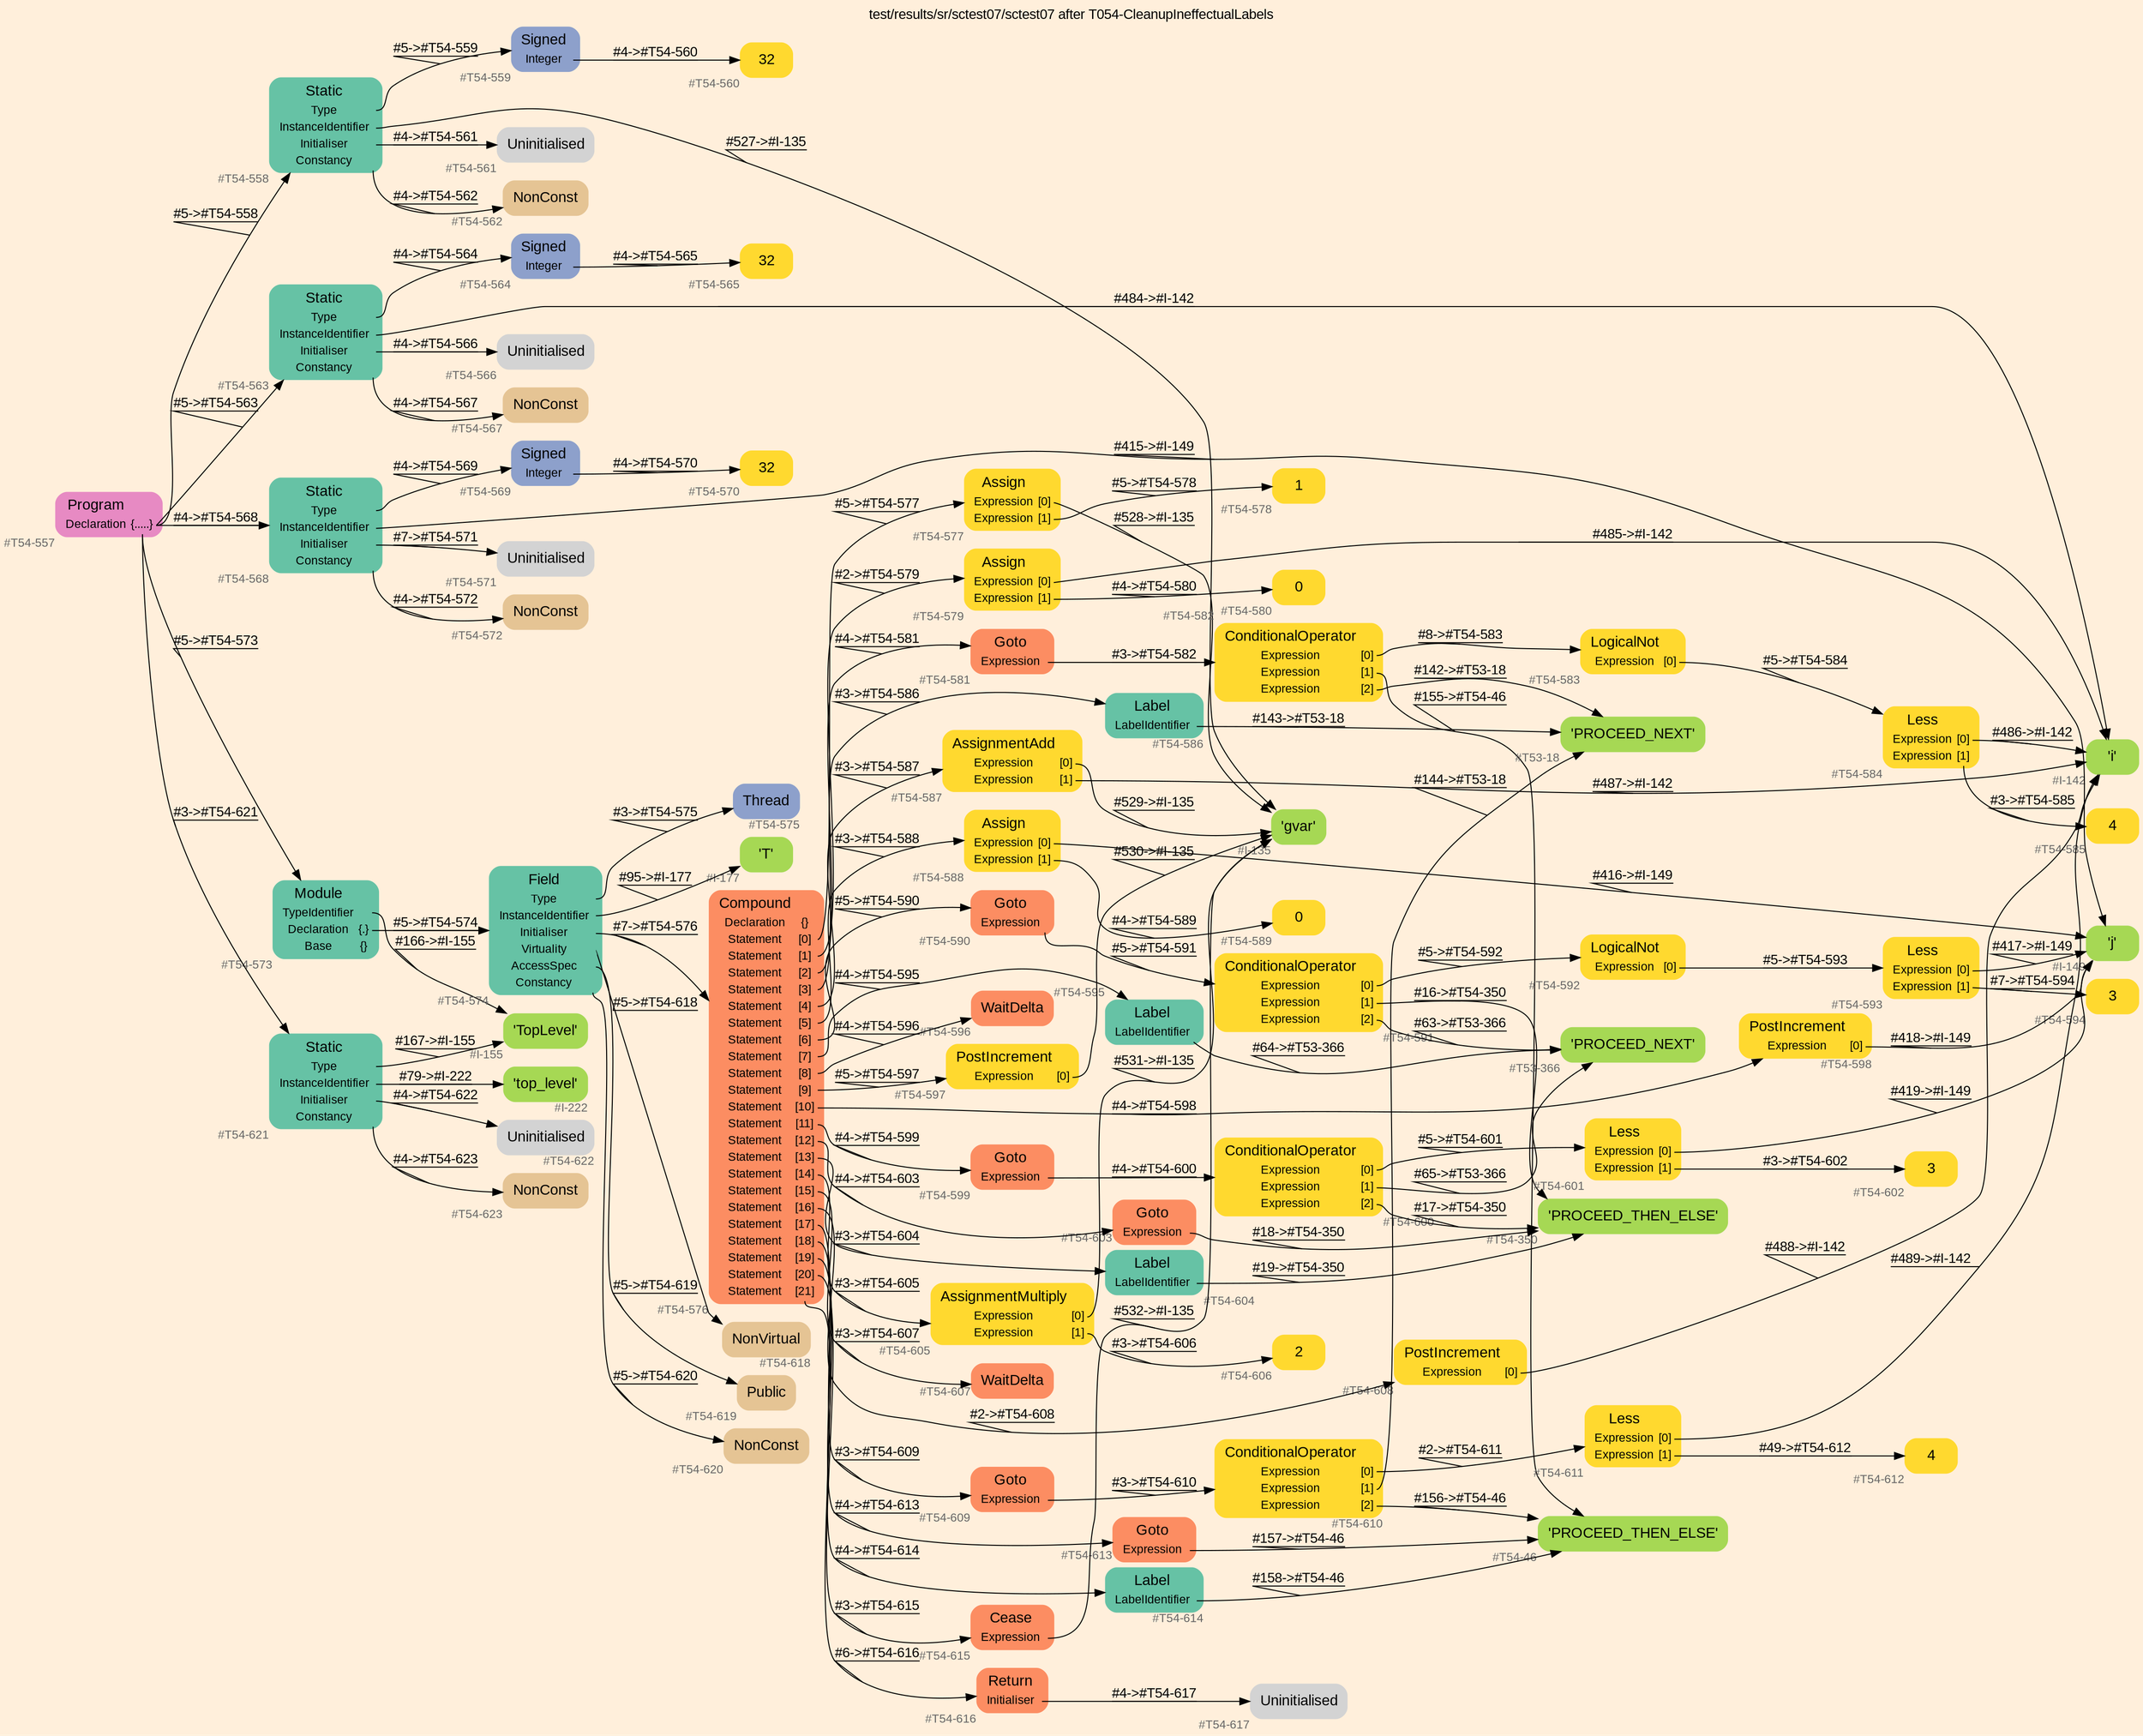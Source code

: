 digraph "test/results/sr/sctest07/sctest07 after T054-CleanupIneffectualLabels" {
label = "test/results/sr/sctest07/sctest07 after T054-CleanupIneffectualLabels"
labelloc = t
graph [
    rankdir = "LR"
    ranksep = 0.3
    bgcolor = antiquewhite1
    color = black
    fontcolor = black
    fontname = "Arial"
];
node [
    fontname = "Arial"
];
edge [
    fontname = "Arial"
];

// -------------------- node figure --------------------
// -------- block #T54-557 ----------
"#T54-557" [
    fillcolor = "/set28/4"
    xlabel = "#T54-557"
    fontsize = "12"
    fontcolor = grey40
    shape = "plaintext"
    label = <<TABLE BORDER="0" CELLBORDER="0" CELLSPACING="0">
     <TR><TD><FONT COLOR="black" POINT-SIZE="15">Program</FONT></TD></TR>
     <TR><TD><FONT COLOR="black" POINT-SIZE="12">Declaration</FONT></TD><TD PORT="port0"><FONT COLOR="black" POINT-SIZE="12">{.....}</FONT></TD></TR>
    </TABLE>>
    style = "rounded,filled"
];

// -------- block #T54-558 ----------
"#T54-558" [
    fillcolor = "/set28/1"
    xlabel = "#T54-558"
    fontsize = "12"
    fontcolor = grey40
    shape = "plaintext"
    label = <<TABLE BORDER="0" CELLBORDER="0" CELLSPACING="0">
     <TR><TD><FONT COLOR="black" POINT-SIZE="15">Static</FONT></TD></TR>
     <TR><TD><FONT COLOR="black" POINT-SIZE="12">Type</FONT></TD><TD PORT="port0"></TD></TR>
     <TR><TD><FONT COLOR="black" POINT-SIZE="12">InstanceIdentifier</FONT></TD><TD PORT="port1"></TD></TR>
     <TR><TD><FONT COLOR="black" POINT-SIZE="12">Initialiser</FONT></TD><TD PORT="port2"></TD></TR>
     <TR><TD><FONT COLOR="black" POINT-SIZE="12">Constancy</FONT></TD><TD PORT="port3"></TD></TR>
    </TABLE>>
    style = "rounded,filled"
];

// -------- block #T54-559 ----------
"#T54-559" [
    fillcolor = "/set28/3"
    xlabel = "#T54-559"
    fontsize = "12"
    fontcolor = grey40
    shape = "plaintext"
    label = <<TABLE BORDER="0" CELLBORDER="0" CELLSPACING="0">
     <TR><TD><FONT COLOR="black" POINT-SIZE="15">Signed</FONT></TD></TR>
     <TR><TD><FONT COLOR="black" POINT-SIZE="12">Integer</FONT></TD><TD PORT="port0"></TD></TR>
    </TABLE>>
    style = "rounded,filled"
];

// -------- block #T54-560 ----------
"#T54-560" [
    fillcolor = "/set28/6"
    xlabel = "#T54-560"
    fontsize = "12"
    fontcolor = grey40
    shape = "plaintext"
    label = <<TABLE BORDER="0" CELLBORDER="0" CELLSPACING="0">
     <TR><TD><FONT COLOR="black" POINT-SIZE="15">32</FONT></TD></TR>
    </TABLE>>
    style = "rounded,filled"
];

// -------- block #I-135 ----------
"#I-135" [
    fillcolor = "/set28/5"
    xlabel = "#I-135"
    fontsize = "12"
    fontcolor = grey40
    shape = "plaintext"
    label = <<TABLE BORDER="0" CELLBORDER="0" CELLSPACING="0">
     <TR><TD><FONT COLOR="black" POINT-SIZE="15">'gvar'</FONT></TD></TR>
    </TABLE>>
    style = "rounded,filled"
];

// -------- block #T54-561 ----------
"#T54-561" [
    xlabel = "#T54-561"
    fontsize = "12"
    fontcolor = grey40
    shape = "plaintext"
    label = <<TABLE BORDER="0" CELLBORDER="0" CELLSPACING="0">
     <TR><TD><FONT COLOR="black" POINT-SIZE="15">Uninitialised</FONT></TD></TR>
    </TABLE>>
    style = "rounded,filled"
];

// -------- block #T54-562 ----------
"#T54-562" [
    fillcolor = "/set28/7"
    xlabel = "#T54-562"
    fontsize = "12"
    fontcolor = grey40
    shape = "plaintext"
    label = <<TABLE BORDER="0" CELLBORDER="0" CELLSPACING="0">
     <TR><TD><FONT COLOR="black" POINT-SIZE="15">NonConst</FONT></TD></TR>
    </TABLE>>
    style = "rounded,filled"
];

// -------- block #T54-563 ----------
"#T54-563" [
    fillcolor = "/set28/1"
    xlabel = "#T54-563"
    fontsize = "12"
    fontcolor = grey40
    shape = "plaintext"
    label = <<TABLE BORDER="0" CELLBORDER="0" CELLSPACING="0">
     <TR><TD><FONT COLOR="black" POINT-SIZE="15">Static</FONT></TD></TR>
     <TR><TD><FONT COLOR="black" POINT-SIZE="12">Type</FONT></TD><TD PORT="port0"></TD></TR>
     <TR><TD><FONT COLOR="black" POINT-SIZE="12">InstanceIdentifier</FONT></TD><TD PORT="port1"></TD></TR>
     <TR><TD><FONT COLOR="black" POINT-SIZE="12">Initialiser</FONT></TD><TD PORT="port2"></TD></TR>
     <TR><TD><FONT COLOR="black" POINT-SIZE="12">Constancy</FONT></TD><TD PORT="port3"></TD></TR>
    </TABLE>>
    style = "rounded,filled"
];

// -------- block #T54-564 ----------
"#T54-564" [
    fillcolor = "/set28/3"
    xlabel = "#T54-564"
    fontsize = "12"
    fontcolor = grey40
    shape = "plaintext"
    label = <<TABLE BORDER="0" CELLBORDER="0" CELLSPACING="0">
     <TR><TD><FONT COLOR="black" POINT-SIZE="15">Signed</FONT></TD></TR>
     <TR><TD><FONT COLOR="black" POINT-SIZE="12">Integer</FONT></TD><TD PORT="port0"></TD></TR>
    </TABLE>>
    style = "rounded,filled"
];

// -------- block #T54-565 ----------
"#T54-565" [
    fillcolor = "/set28/6"
    xlabel = "#T54-565"
    fontsize = "12"
    fontcolor = grey40
    shape = "plaintext"
    label = <<TABLE BORDER="0" CELLBORDER="0" CELLSPACING="0">
     <TR><TD><FONT COLOR="black" POINT-SIZE="15">32</FONT></TD></TR>
    </TABLE>>
    style = "rounded,filled"
];

// -------- block #I-142 ----------
"#I-142" [
    fillcolor = "/set28/5"
    xlabel = "#I-142"
    fontsize = "12"
    fontcolor = grey40
    shape = "plaintext"
    label = <<TABLE BORDER="0" CELLBORDER="0" CELLSPACING="0">
     <TR><TD><FONT COLOR="black" POINT-SIZE="15">'i'</FONT></TD></TR>
    </TABLE>>
    style = "rounded,filled"
];

// -------- block #T54-566 ----------
"#T54-566" [
    xlabel = "#T54-566"
    fontsize = "12"
    fontcolor = grey40
    shape = "plaintext"
    label = <<TABLE BORDER="0" CELLBORDER="0" CELLSPACING="0">
     <TR><TD><FONT COLOR="black" POINT-SIZE="15">Uninitialised</FONT></TD></TR>
    </TABLE>>
    style = "rounded,filled"
];

// -------- block #T54-567 ----------
"#T54-567" [
    fillcolor = "/set28/7"
    xlabel = "#T54-567"
    fontsize = "12"
    fontcolor = grey40
    shape = "plaintext"
    label = <<TABLE BORDER="0" CELLBORDER="0" CELLSPACING="0">
     <TR><TD><FONT COLOR="black" POINT-SIZE="15">NonConst</FONT></TD></TR>
    </TABLE>>
    style = "rounded,filled"
];

// -------- block #T54-568 ----------
"#T54-568" [
    fillcolor = "/set28/1"
    xlabel = "#T54-568"
    fontsize = "12"
    fontcolor = grey40
    shape = "plaintext"
    label = <<TABLE BORDER="0" CELLBORDER="0" CELLSPACING="0">
     <TR><TD><FONT COLOR="black" POINT-SIZE="15">Static</FONT></TD></TR>
     <TR><TD><FONT COLOR="black" POINT-SIZE="12">Type</FONT></TD><TD PORT="port0"></TD></TR>
     <TR><TD><FONT COLOR="black" POINT-SIZE="12">InstanceIdentifier</FONT></TD><TD PORT="port1"></TD></TR>
     <TR><TD><FONT COLOR="black" POINT-SIZE="12">Initialiser</FONT></TD><TD PORT="port2"></TD></TR>
     <TR><TD><FONT COLOR="black" POINT-SIZE="12">Constancy</FONT></TD><TD PORT="port3"></TD></TR>
    </TABLE>>
    style = "rounded,filled"
];

// -------- block #T54-569 ----------
"#T54-569" [
    fillcolor = "/set28/3"
    xlabel = "#T54-569"
    fontsize = "12"
    fontcolor = grey40
    shape = "plaintext"
    label = <<TABLE BORDER="0" CELLBORDER="0" CELLSPACING="0">
     <TR><TD><FONT COLOR="black" POINT-SIZE="15">Signed</FONT></TD></TR>
     <TR><TD><FONT COLOR="black" POINT-SIZE="12">Integer</FONT></TD><TD PORT="port0"></TD></TR>
    </TABLE>>
    style = "rounded,filled"
];

// -------- block #T54-570 ----------
"#T54-570" [
    fillcolor = "/set28/6"
    xlabel = "#T54-570"
    fontsize = "12"
    fontcolor = grey40
    shape = "plaintext"
    label = <<TABLE BORDER="0" CELLBORDER="0" CELLSPACING="0">
     <TR><TD><FONT COLOR="black" POINT-SIZE="15">32</FONT></TD></TR>
    </TABLE>>
    style = "rounded,filled"
];

// -------- block #I-149 ----------
"#I-149" [
    fillcolor = "/set28/5"
    xlabel = "#I-149"
    fontsize = "12"
    fontcolor = grey40
    shape = "plaintext"
    label = <<TABLE BORDER="0" CELLBORDER="0" CELLSPACING="0">
     <TR><TD><FONT COLOR="black" POINT-SIZE="15">'j'</FONT></TD></TR>
    </TABLE>>
    style = "rounded,filled"
];

// -------- block #T54-571 ----------
"#T54-571" [
    xlabel = "#T54-571"
    fontsize = "12"
    fontcolor = grey40
    shape = "plaintext"
    label = <<TABLE BORDER="0" CELLBORDER="0" CELLSPACING="0">
     <TR><TD><FONT COLOR="black" POINT-SIZE="15">Uninitialised</FONT></TD></TR>
    </TABLE>>
    style = "rounded,filled"
];

// -------- block #T54-572 ----------
"#T54-572" [
    fillcolor = "/set28/7"
    xlabel = "#T54-572"
    fontsize = "12"
    fontcolor = grey40
    shape = "plaintext"
    label = <<TABLE BORDER="0" CELLBORDER="0" CELLSPACING="0">
     <TR><TD><FONT COLOR="black" POINT-SIZE="15">NonConst</FONT></TD></TR>
    </TABLE>>
    style = "rounded,filled"
];

// -------- block #T54-573 ----------
"#T54-573" [
    fillcolor = "/set28/1"
    xlabel = "#T54-573"
    fontsize = "12"
    fontcolor = grey40
    shape = "plaintext"
    label = <<TABLE BORDER="0" CELLBORDER="0" CELLSPACING="0">
     <TR><TD><FONT COLOR="black" POINT-SIZE="15">Module</FONT></TD></TR>
     <TR><TD><FONT COLOR="black" POINT-SIZE="12">TypeIdentifier</FONT></TD><TD PORT="port0"></TD></TR>
     <TR><TD><FONT COLOR="black" POINT-SIZE="12">Declaration</FONT></TD><TD PORT="port1"><FONT COLOR="black" POINT-SIZE="12">{.}</FONT></TD></TR>
     <TR><TD><FONT COLOR="black" POINT-SIZE="12">Base</FONT></TD><TD PORT="port2"><FONT COLOR="black" POINT-SIZE="12">{}</FONT></TD></TR>
    </TABLE>>
    style = "rounded,filled"
];

// -------- block #I-155 ----------
"#I-155" [
    fillcolor = "/set28/5"
    xlabel = "#I-155"
    fontsize = "12"
    fontcolor = grey40
    shape = "plaintext"
    label = <<TABLE BORDER="0" CELLBORDER="0" CELLSPACING="0">
     <TR><TD><FONT COLOR="black" POINT-SIZE="15">'TopLevel'</FONT></TD></TR>
    </TABLE>>
    style = "rounded,filled"
];

// -------- block #T54-574 ----------
"#T54-574" [
    fillcolor = "/set28/1"
    xlabel = "#T54-574"
    fontsize = "12"
    fontcolor = grey40
    shape = "plaintext"
    label = <<TABLE BORDER="0" CELLBORDER="0" CELLSPACING="0">
     <TR><TD><FONT COLOR="black" POINT-SIZE="15">Field</FONT></TD></TR>
     <TR><TD><FONT COLOR="black" POINT-SIZE="12">Type</FONT></TD><TD PORT="port0"></TD></TR>
     <TR><TD><FONT COLOR="black" POINT-SIZE="12">InstanceIdentifier</FONT></TD><TD PORT="port1"></TD></TR>
     <TR><TD><FONT COLOR="black" POINT-SIZE="12">Initialiser</FONT></TD><TD PORT="port2"></TD></TR>
     <TR><TD><FONT COLOR="black" POINT-SIZE="12">Virtuality</FONT></TD><TD PORT="port3"></TD></TR>
     <TR><TD><FONT COLOR="black" POINT-SIZE="12">AccessSpec</FONT></TD><TD PORT="port4"></TD></TR>
     <TR><TD><FONT COLOR="black" POINT-SIZE="12">Constancy</FONT></TD><TD PORT="port5"></TD></TR>
    </TABLE>>
    style = "rounded,filled"
];

// -------- block #T54-575 ----------
"#T54-575" [
    fillcolor = "/set28/3"
    xlabel = "#T54-575"
    fontsize = "12"
    fontcolor = grey40
    shape = "plaintext"
    label = <<TABLE BORDER="0" CELLBORDER="0" CELLSPACING="0">
     <TR><TD><FONT COLOR="black" POINT-SIZE="15">Thread</FONT></TD></TR>
    </TABLE>>
    style = "rounded,filled"
];

// -------- block #I-177 ----------
"#I-177" [
    fillcolor = "/set28/5"
    xlabel = "#I-177"
    fontsize = "12"
    fontcolor = grey40
    shape = "plaintext"
    label = <<TABLE BORDER="0" CELLBORDER="0" CELLSPACING="0">
     <TR><TD><FONT COLOR="black" POINT-SIZE="15">'T'</FONT></TD></TR>
    </TABLE>>
    style = "rounded,filled"
];

// -------- block #T54-576 ----------
"#T54-576" [
    fillcolor = "/set28/2"
    xlabel = "#T54-576"
    fontsize = "12"
    fontcolor = grey40
    shape = "plaintext"
    label = <<TABLE BORDER="0" CELLBORDER="0" CELLSPACING="0">
     <TR><TD><FONT COLOR="black" POINT-SIZE="15">Compound</FONT></TD></TR>
     <TR><TD><FONT COLOR="black" POINT-SIZE="12">Declaration</FONT></TD><TD PORT="port0"><FONT COLOR="black" POINT-SIZE="12">{}</FONT></TD></TR>
     <TR><TD><FONT COLOR="black" POINT-SIZE="12">Statement</FONT></TD><TD PORT="port1"><FONT COLOR="black" POINT-SIZE="12">[0]</FONT></TD></TR>
     <TR><TD><FONT COLOR="black" POINT-SIZE="12">Statement</FONT></TD><TD PORT="port2"><FONT COLOR="black" POINT-SIZE="12">[1]</FONT></TD></TR>
     <TR><TD><FONT COLOR="black" POINT-SIZE="12">Statement</FONT></TD><TD PORT="port3"><FONT COLOR="black" POINT-SIZE="12">[2]</FONT></TD></TR>
     <TR><TD><FONT COLOR="black" POINT-SIZE="12">Statement</FONT></TD><TD PORT="port4"><FONT COLOR="black" POINT-SIZE="12">[3]</FONT></TD></TR>
     <TR><TD><FONT COLOR="black" POINT-SIZE="12">Statement</FONT></TD><TD PORT="port5"><FONT COLOR="black" POINT-SIZE="12">[4]</FONT></TD></TR>
     <TR><TD><FONT COLOR="black" POINT-SIZE="12">Statement</FONT></TD><TD PORT="port6"><FONT COLOR="black" POINT-SIZE="12">[5]</FONT></TD></TR>
     <TR><TD><FONT COLOR="black" POINT-SIZE="12">Statement</FONT></TD><TD PORT="port7"><FONT COLOR="black" POINT-SIZE="12">[6]</FONT></TD></TR>
     <TR><TD><FONT COLOR="black" POINT-SIZE="12">Statement</FONT></TD><TD PORT="port8"><FONT COLOR="black" POINT-SIZE="12">[7]</FONT></TD></TR>
     <TR><TD><FONT COLOR="black" POINT-SIZE="12">Statement</FONT></TD><TD PORT="port9"><FONT COLOR="black" POINT-SIZE="12">[8]</FONT></TD></TR>
     <TR><TD><FONT COLOR="black" POINT-SIZE="12">Statement</FONT></TD><TD PORT="port10"><FONT COLOR="black" POINT-SIZE="12">[9]</FONT></TD></TR>
     <TR><TD><FONT COLOR="black" POINT-SIZE="12">Statement</FONT></TD><TD PORT="port11"><FONT COLOR="black" POINT-SIZE="12">[10]</FONT></TD></TR>
     <TR><TD><FONT COLOR="black" POINT-SIZE="12">Statement</FONT></TD><TD PORT="port12"><FONT COLOR="black" POINT-SIZE="12">[11]</FONT></TD></TR>
     <TR><TD><FONT COLOR="black" POINT-SIZE="12">Statement</FONT></TD><TD PORT="port13"><FONT COLOR="black" POINT-SIZE="12">[12]</FONT></TD></TR>
     <TR><TD><FONT COLOR="black" POINT-SIZE="12">Statement</FONT></TD><TD PORT="port14"><FONT COLOR="black" POINT-SIZE="12">[13]</FONT></TD></TR>
     <TR><TD><FONT COLOR="black" POINT-SIZE="12">Statement</FONT></TD><TD PORT="port15"><FONT COLOR="black" POINT-SIZE="12">[14]</FONT></TD></TR>
     <TR><TD><FONT COLOR="black" POINT-SIZE="12">Statement</FONT></TD><TD PORT="port16"><FONT COLOR="black" POINT-SIZE="12">[15]</FONT></TD></TR>
     <TR><TD><FONT COLOR="black" POINT-SIZE="12">Statement</FONT></TD><TD PORT="port17"><FONT COLOR="black" POINT-SIZE="12">[16]</FONT></TD></TR>
     <TR><TD><FONT COLOR="black" POINT-SIZE="12">Statement</FONT></TD><TD PORT="port18"><FONT COLOR="black" POINT-SIZE="12">[17]</FONT></TD></TR>
     <TR><TD><FONT COLOR="black" POINT-SIZE="12">Statement</FONT></TD><TD PORT="port19"><FONT COLOR="black" POINT-SIZE="12">[18]</FONT></TD></TR>
     <TR><TD><FONT COLOR="black" POINT-SIZE="12">Statement</FONT></TD><TD PORT="port20"><FONT COLOR="black" POINT-SIZE="12">[19]</FONT></TD></TR>
     <TR><TD><FONT COLOR="black" POINT-SIZE="12">Statement</FONT></TD><TD PORT="port21"><FONT COLOR="black" POINT-SIZE="12">[20]</FONT></TD></TR>
     <TR><TD><FONT COLOR="black" POINT-SIZE="12">Statement</FONT></TD><TD PORT="port22"><FONT COLOR="black" POINT-SIZE="12">[21]</FONT></TD></TR>
    </TABLE>>
    style = "rounded,filled"
];

// -------- block #T54-577 ----------
"#T54-577" [
    fillcolor = "/set28/6"
    xlabel = "#T54-577"
    fontsize = "12"
    fontcolor = grey40
    shape = "plaintext"
    label = <<TABLE BORDER="0" CELLBORDER="0" CELLSPACING="0">
     <TR><TD><FONT COLOR="black" POINT-SIZE="15">Assign</FONT></TD></TR>
     <TR><TD><FONT COLOR="black" POINT-SIZE="12">Expression</FONT></TD><TD PORT="port0"><FONT COLOR="black" POINT-SIZE="12">[0]</FONT></TD></TR>
     <TR><TD><FONT COLOR="black" POINT-SIZE="12">Expression</FONT></TD><TD PORT="port1"><FONT COLOR="black" POINT-SIZE="12">[1]</FONT></TD></TR>
    </TABLE>>
    style = "rounded,filled"
];

// -------- block #T54-578 ----------
"#T54-578" [
    fillcolor = "/set28/6"
    xlabel = "#T54-578"
    fontsize = "12"
    fontcolor = grey40
    shape = "plaintext"
    label = <<TABLE BORDER="0" CELLBORDER="0" CELLSPACING="0">
     <TR><TD><FONT COLOR="black" POINT-SIZE="15">1</FONT></TD></TR>
    </TABLE>>
    style = "rounded,filled"
];

// -------- block #T54-579 ----------
"#T54-579" [
    fillcolor = "/set28/6"
    xlabel = "#T54-579"
    fontsize = "12"
    fontcolor = grey40
    shape = "plaintext"
    label = <<TABLE BORDER="0" CELLBORDER="0" CELLSPACING="0">
     <TR><TD><FONT COLOR="black" POINT-SIZE="15">Assign</FONT></TD></TR>
     <TR><TD><FONT COLOR="black" POINT-SIZE="12">Expression</FONT></TD><TD PORT="port0"><FONT COLOR="black" POINT-SIZE="12">[0]</FONT></TD></TR>
     <TR><TD><FONT COLOR="black" POINT-SIZE="12">Expression</FONT></TD><TD PORT="port1"><FONT COLOR="black" POINT-SIZE="12">[1]</FONT></TD></TR>
    </TABLE>>
    style = "rounded,filled"
];

// -------- block #T54-580 ----------
"#T54-580" [
    fillcolor = "/set28/6"
    xlabel = "#T54-580"
    fontsize = "12"
    fontcolor = grey40
    shape = "plaintext"
    label = <<TABLE BORDER="0" CELLBORDER="0" CELLSPACING="0">
     <TR><TD><FONT COLOR="black" POINT-SIZE="15">0</FONT></TD></TR>
    </TABLE>>
    style = "rounded,filled"
];

// -------- block #T54-581 ----------
"#T54-581" [
    fillcolor = "/set28/2"
    xlabel = "#T54-581"
    fontsize = "12"
    fontcolor = grey40
    shape = "plaintext"
    label = <<TABLE BORDER="0" CELLBORDER="0" CELLSPACING="0">
     <TR><TD><FONT COLOR="black" POINT-SIZE="15">Goto</FONT></TD></TR>
     <TR><TD><FONT COLOR="black" POINT-SIZE="12">Expression</FONT></TD><TD PORT="port0"></TD></TR>
    </TABLE>>
    style = "rounded,filled"
];

// -------- block #T54-582 ----------
"#T54-582" [
    fillcolor = "/set28/6"
    xlabel = "#T54-582"
    fontsize = "12"
    fontcolor = grey40
    shape = "plaintext"
    label = <<TABLE BORDER="0" CELLBORDER="0" CELLSPACING="0">
     <TR><TD><FONT COLOR="black" POINT-SIZE="15">ConditionalOperator</FONT></TD></TR>
     <TR><TD><FONT COLOR="black" POINT-SIZE="12">Expression</FONT></TD><TD PORT="port0"><FONT COLOR="black" POINT-SIZE="12">[0]</FONT></TD></TR>
     <TR><TD><FONT COLOR="black" POINT-SIZE="12">Expression</FONT></TD><TD PORT="port1"><FONT COLOR="black" POINT-SIZE="12">[1]</FONT></TD></TR>
     <TR><TD><FONT COLOR="black" POINT-SIZE="12">Expression</FONT></TD><TD PORT="port2"><FONT COLOR="black" POINT-SIZE="12">[2]</FONT></TD></TR>
    </TABLE>>
    style = "rounded,filled"
];

// -------- block #T54-583 ----------
"#T54-583" [
    fillcolor = "/set28/6"
    xlabel = "#T54-583"
    fontsize = "12"
    fontcolor = grey40
    shape = "plaintext"
    label = <<TABLE BORDER="0" CELLBORDER="0" CELLSPACING="0">
     <TR><TD><FONT COLOR="black" POINT-SIZE="15">LogicalNot</FONT></TD></TR>
     <TR><TD><FONT COLOR="black" POINT-SIZE="12">Expression</FONT></TD><TD PORT="port0"><FONT COLOR="black" POINT-SIZE="12">[0]</FONT></TD></TR>
    </TABLE>>
    style = "rounded,filled"
];

// -------- block #T54-584 ----------
"#T54-584" [
    fillcolor = "/set28/6"
    xlabel = "#T54-584"
    fontsize = "12"
    fontcolor = grey40
    shape = "plaintext"
    label = <<TABLE BORDER="0" CELLBORDER="0" CELLSPACING="0">
     <TR><TD><FONT COLOR="black" POINT-SIZE="15">Less</FONT></TD></TR>
     <TR><TD><FONT COLOR="black" POINT-SIZE="12">Expression</FONT></TD><TD PORT="port0"><FONT COLOR="black" POINT-SIZE="12">[0]</FONT></TD></TR>
     <TR><TD><FONT COLOR="black" POINT-SIZE="12">Expression</FONT></TD><TD PORT="port1"><FONT COLOR="black" POINT-SIZE="12">[1]</FONT></TD></TR>
    </TABLE>>
    style = "rounded,filled"
];

// -------- block #T54-585 ----------
"#T54-585" [
    fillcolor = "/set28/6"
    xlabel = "#T54-585"
    fontsize = "12"
    fontcolor = grey40
    shape = "plaintext"
    label = <<TABLE BORDER="0" CELLBORDER="0" CELLSPACING="0">
     <TR><TD><FONT COLOR="black" POINT-SIZE="15">4</FONT></TD></TR>
    </TABLE>>
    style = "rounded,filled"
];

// -------- block #T54-46 ----------
"#T54-46" [
    fillcolor = "/set28/5"
    xlabel = "#T54-46"
    fontsize = "12"
    fontcolor = grey40
    shape = "plaintext"
    label = <<TABLE BORDER="0" CELLBORDER="0" CELLSPACING="0">
     <TR><TD><FONT COLOR="black" POINT-SIZE="15">'PROCEED_THEN_ELSE'</FONT></TD></TR>
    </TABLE>>
    style = "rounded,filled"
];

// -------- block #T53-18 ----------
"#T53-18" [
    fillcolor = "/set28/5"
    xlabel = "#T53-18"
    fontsize = "12"
    fontcolor = grey40
    shape = "plaintext"
    label = <<TABLE BORDER="0" CELLBORDER="0" CELLSPACING="0">
     <TR><TD><FONT COLOR="black" POINT-SIZE="15">'PROCEED_NEXT'</FONT></TD></TR>
    </TABLE>>
    style = "rounded,filled"
];

// -------- block #T54-586 ----------
"#T54-586" [
    fillcolor = "/set28/1"
    xlabel = "#T54-586"
    fontsize = "12"
    fontcolor = grey40
    shape = "plaintext"
    label = <<TABLE BORDER="0" CELLBORDER="0" CELLSPACING="0">
     <TR><TD><FONT COLOR="black" POINT-SIZE="15">Label</FONT></TD></TR>
     <TR><TD><FONT COLOR="black" POINT-SIZE="12">LabelIdentifier</FONT></TD><TD PORT="port0"></TD></TR>
    </TABLE>>
    style = "rounded,filled"
];

// -------- block #T54-587 ----------
"#T54-587" [
    fillcolor = "/set28/6"
    xlabel = "#T54-587"
    fontsize = "12"
    fontcolor = grey40
    shape = "plaintext"
    label = <<TABLE BORDER="0" CELLBORDER="0" CELLSPACING="0">
     <TR><TD><FONT COLOR="black" POINT-SIZE="15">AssignmentAdd</FONT></TD></TR>
     <TR><TD><FONT COLOR="black" POINT-SIZE="12">Expression</FONT></TD><TD PORT="port0"><FONT COLOR="black" POINT-SIZE="12">[0]</FONT></TD></TR>
     <TR><TD><FONT COLOR="black" POINT-SIZE="12">Expression</FONT></TD><TD PORT="port1"><FONT COLOR="black" POINT-SIZE="12">[1]</FONT></TD></TR>
    </TABLE>>
    style = "rounded,filled"
];

// -------- block #T54-588 ----------
"#T54-588" [
    fillcolor = "/set28/6"
    xlabel = "#T54-588"
    fontsize = "12"
    fontcolor = grey40
    shape = "plaintext"
    label = <<TABLE BORDER="0" CELLBORDER="0" CELLSPACING="0">
     <TR><TD><FONT COLOR="black" POINT-SIZE="15">Assign</FONT></TD></TR>
     <TR><TD><FONT COLOR="black" POINT-SIZE="12">Expression</FONT></TD><TD PORT="port0"><FONT COLOR="black" POINT-SIZE="12">[0]</FONT></TD></TR>
     <TR><TD><FONT COLOR="black" POINT-SIZE="12">Expression</FONT></TD><TD PORT="port1"><FONT COLOR="black" POINT-SIZE="12">[1]</FONT></TD></TR>
    </TABLE>>
    style = "rounded,filled"
];

// -------- block #T54-589 ----------
"#T54-589" [
    fillcolor = "/set28/6"
    xlabel = "#T54-589"
    fontsize = "12"
    fontcolor = grey40
    shape = "plaintext"
    label = <<TABLE BORDER="0" CELLBORDER="0" CELLSPACING="0">
     <TR><TD><FONT COLOR="black" POINT-SIZE="15">0</FONT></TD></TR>
    </TABLE>>
    style = "rounded,filled"
];

// -------- block #T54-590 ----------
"#T54-590" [
    fillcolor = "/set28/2"
    xlabel = "#T54-590"
    fontsize = "12"
    fontcolor = grey40
    shape = "plaintext"
    label = <<TABLE BORDER="0" CELLBORDER="0" CELLSPACING="0">
     <TR><TD><FONT COLOR="black" POINT-SIZE="15">Goto</FONT></TD></TR>
     <TR><TD><FONT COLOR="black" POINT-SIZE="12">Expression</FONT></TD><TD PORT="port0"></TD></TR>
    </TABLE>>
    style = "rounded,filled"
];

// -------- block #T54-591 ----------
"#T54-591" [
    fillcolor = "/set28/6"
    xlabel = "#T54-591"
    fontsize = "12"
    fontcolor = grey40
    shape = "plaintext"
    label = <<TABLE BORDER="0" CELLBORDER="0" CELLSPACING="0">
     <TR><TD><FONT COLOR="black" POINT-SIZE="15">ConditionalOperator</FONT></TD></TR>
     <TR><TD><FONT COLOR="black" POINT-SIZE="12">Expression</FONT></TD><TD PORT="port0"><FONT COLOR="black" POINT-SIZE="12">[0]</FONT></TD></TR>
     <TR><TD><FONT COLOR="black" POINT-SIZE="12">Expression</FONT></TD><TD PORT="port1"><FONT COLOR="black" POINT-SIZE="12">[1]</FONT></TD></TR>
     <TR><TD><FONT COLOR="black" POINT-SIZE="12">Expression</FONT></TD><TD PORT="port2"><FONT COLOR="black" POINT-SIZE="12">[2]</FONT></TD></TR>
    </TABLE>>
    style = "rounded,filled"
];

// -------- block #T54-592 ----------
"#T54-592" [
    fillcolor = "/set28/6"
    xlabel = "#T54-592"
    fontsize = "12"
    fontcolor = grey40
    shape = "plaintext"
    label = <<TABLE BORDER="0" CELLBORDER="0" CELLSPACING="0">
     <TR><TD><FONT COLOR="black" POINT-SIZE="15">LogicalNot</FONT></TD></TR>
     <TR><TD><FONT COLOR="black" POINT-SIZE="12">Expression</FONT></TD><TD PORT="port0"><FONT COLOR="black" POINT-SIZE="12">[0]</FONT></TD></TR>
    </TABLE>>
    style = "rounded,filled"
];

// -------- block #T54-593 ----------
"#T54-593" [
    fillcolor = "/set28/6"
    xlabel = "#T54-593"
    fontsize = "12"
    fontcolor = grey40
    shape = "plaintext"
    label = <<TABLE BORDER="0" CELLBORDER="0" CELLSPACING="0">
     <TR><TD><FONT COLOR="black" POINT-SIZE="15">Less</FONT></TD></TR>
     <TR><TD><FONT COLOR="black" POINT-SIZE="12">Expression</FONT></TD><TD PORT="port0"><FONT COLOR="black" POINT-SIZE="12">[0]</FONT></TD></TR>
     <TR><TD><FONT COLOR="black" POINT-SIZE="12">Expression</FONT></TD><TD PORT="port1"><FONT COLOR="black" POINT-SIZE="12">[1]</FONT></TD></TR>
    </TABLE>>
    style = "rounded,filled"
];

// -------- block #T54-594 ----------
"#T54-594" [
    fillcolor = "/set28/6"
    xlabel = "#T54-594"
    fontsize = "12"
    fontcolor = grey40
    shape = "plaintext"
    label = <<TABLE BORDER="0" CELLBORDER="0" CELLSPACING="0">
     <TR><TD><FONT COLOR="black" POINT-SIZE="15">3</FONT></TD></TR>
    </TABLE>>
    style = "rounded,filled"
];

// -------- block #T54-350 ----------
"#T54-350" [
    fillcolor = "/set28/5"
    xlabel = "#T54-350"
    fontsize = "12"
    fontcolor = grey40
    shape = "plaintext"
    label = <<TABLE BORDER="0" CELLBORDER="0" CELLSPACING="0">
     <TR><TD><FONT COLOR="black" POINT-SIZE="15">'PROCEED_THEN_ELSE'</FONT></TD></TR>
    </TABLE>>
    style = "rounded,filled"
];

// -------- block #T53-366 ----------
"#T53-366" [
    fillcolor = "/set28/5"
    xlabel = "#T53-366"
    fontsize = "12"
    fontcolor = grey40
    shape = "plaintext"
    label = <<TABLE BORDER="0" CELLBORDER="0" CELLSPACING="0">
     <TR><TD><FONT COLOR="black" POINT-SIZE="15">'PROCEED_NEXT'</FONT></TD></TR>
    </TABLE>>
    style = "rounded,filled"
];

// -------- block #T54-595 ----------
"#T54-595" [
    fillcolor = "/set28/1"
    xlabel = "#T54-595"
    fontsize = "12"
    fontcolor = grey40
    shape = "plaintext"
    label = <<TABLE BORDER="0" CELLBORDER="0" CELLSPACING="0">
     <TR><TD><FONT COLOR="black" POINT-SIZE="15">Label</FONT></TD></TR>
     <TR><TD><FONT COLOR="black" POINT-SIZE="12">LabelIdentifier</FONT></TD><TD PORT="port0"></TD></TR>
    </TABLE>>
    style = "rounded,filled"
];

// -------- block #T54-596 ----------
"#T54-596" [
    fillcolor = "/set28/2"
    xlabel = "#T54-596"
    fontsize = "12"
    fontcolor = grey40
    shape = "plaintext"
    label = <<TABLE BORDER="0" CELLBORDER="0" CELLSPACING="0">
     <TR><TD><FONT COLOR="black" POINT-SIZE="15">WaitDelta</FONT></TD></TR>
    </TABLE>>
    style = "rounded,filled"
];

// -------- block #T54-597 ----------
"#T54-597" [
    fillcolor = "/set28/6"
    xlabel = "#T54-597"
    fontsize = "12"
    fontcolor = grey40
    shape = "plaintext"
    label = <<TABLE BORDER="0" CELLBORDER="0" CELLSPACING="0">
     <TR><TD><FONT COLOR="black" POINT-SIZE="15">PostIncrement</FONT></TD></TR>
     <TR><TD><FONT COLOR="black" POINT-SIZE="12">Expression</FONT></TD><TD PORT="port0"><FONT COLOR="black" POINT-SIZE="12">[0]</FONT></TD></TR>
    </TABLE>>
    style = "rounded,filled"
];

// -------- block #T54-598 ----------
"#T54-598" [
    fillcolor = "/set28/6"
    xlabel = "#T54-598"
    fontsize = "12"
    fontcolor = grey40
    shape = "plaintext"
    label = <<TABLE BORDER="0" CELLBORDER="0" CELLSPACING="0">
     <TR><TD><FONT COLOR="black" POINT-SIZE="15">PostIncrement</FONT></TD></TR>
     <TR><TD><FONT COLOR="black" POINT-SIZE="12">Expression</FONT></TD><TD PORT="port0"><FONT COLOR="black" POINT-SIZE="12">[0]</FONT></TD></TR>
    </TABLE>>
    style = "rounded,filled"
];

// -------- block #T54-599 ----------
"#T54-599" [
    fillcolor = "/set28/2"
    xlabel = "#T54-599"
    fontsize = "12"
    fontcolor = grey40
    shape = "plaintext"
    label = <<TABLE BORDER="0" CELLBORDER="0" CELLSPACING="0">
     <TR><TD><FONT COLOR="black" POINT-SIZE="15">Goto</FONT></TD></TR>
     <TR><TD><FONT COLOR="black" POINT-SIZE="12">Expression</FONT></TD><TD PORT="port0"></TD></TR>
    </TABLE>>
    style = "rounded,filled"
];

// -------- block #T54-600 ----------
"#T54-600" [
    fillcolor = "/set28/6"
    xlabel = "#T54-600"
    fontsize = "12"
    fontcolor = grey40
    shape = "plaintext"
    label = <<TABLE BORDER="0" CELLBORDER="0" CELLSPACING="0">
     <TR><TD><FONT COLOR="black" POINT-SIZE="15">ConditionalOperator</FONT></TD></TR>
     <TR><TD><FONT COLOR="black" POINT-SIZE="12">Expression</FONT></TD><TD PORT="port0"><FONT COLOR="black" POINT-SIZE="12">[0]</FONT></TD></TR>
     <TR><TD><FONT COLOR="black" POINT-SIZE="12">Expression</FONT></TD><TD PORT="port1"><FONT COLOR="black" POINT-SIZE="12">[1]</FONT></TD></TR>
     <TR><TD><FONT COLOR="black" POINT-SIZE="12">Expression</FONT></TD><TD PORT="port2"><FONT COLOR="black" POINT-SIZE="12">[2]</FONT></TD></TR>
    </TABLE>>
    style = "rounded,filled"
];

// -------- block #T54-601 ----------
"#T54-601" [
    fillcolor = "/set28/6"
    xlabel = "#T54-601"
    fontsize = "12"
    fontcolor = grey40
    shape = "plaintext"
    label = <<TABLE BORDER="0" CELLBORDER="0" CELLSPACING="0">
     <TR><TD><FONT COLOR="black" POINT-SIZE="15">Less</FONT></TD></TR>
     <TR><TD><FONT COLOR="black" POINT-SIZE="12">Expression</FONT></TD><TD PORT="port0"><FONT COLOR="black" POINT-SIZE="12">[0]</FONT></TD></TR>
     <TR><TD><FONT COLOR="black" POINT-SIZE="12">Expression</FONT></TD><TD PORT="port1"><FONT COLOR="black" POINT-SIZE="12">[1]</FONT></TD></TR>
    </TABLE>>
    style = "rounded,filled"
];

// -------- block #T54-602 ----------
"#T54-602" [
    fillcolor = "/set28/6"
    xlabel = "#T54-602"
    fontsize = "12"
    fontcolor = grey40
    shape = "plaintext"
    label = <<TABLE BORDER="0" CELLBORDER="0" CELLSPACING="0">
     <TR><TD><FONT COLOR="black" POINT-SIZE="15">3</FONT></TD></TR>
    </TABLE>>
    style = "rounded,filled"
];

// -------- block #T54-603 ----------
"#T54-603" [
    fillcolor = "/set28/2"
    xlabel = "#T54-603"
    fontsize = "12"
    fontcolor = grey40
    shape = "plaintext"
    label = <<TABLE BORDER="0" CELLBORDER="0" CELLSPACING="0">
     <TR><TD><FONT COLOR="black" POINT-SIZE="15">Goto</FONT></TD></TR>
     <TR><TD><FONT COLOR="black" POINT-SIZE="12">Expression</FONT></TD><TD PORT="port0"></TD></TR>
    </TABLE>>
    style = "rounded,filled"
];

// -------- block #T54-604 ----------
"#T54-604" [
    fillcolor = "/set28/1"
    xlabel = "#T54-604"
    fontsize = "12"
    fontcolor = grey40
    shape = "plaintext"
    label = <<TABLE BORDER="0" CELLBORDER="0" CELLSPACING="0">
     <TR><TD><FONT COLOR="black" POINT-SIZE="15">Label</FONT></TD></TR>
     <TR><TD><FONT COLOR="black" POINT-SIZE="12">LabelIdentifier</FONT></TD><TD PORT="port0"></TD></TR>
    </TABLE>>
    style = "rounded,filled"
];

// -------- block #T54-605 ----------
"#T54-605" [
    fillcolor = "/set28/6"
    xlabel = "#T54-605"
    fontsize = "12"
    fontcolor = grey40
    shape = "plaintext"
    label = <<TABLE BORDER="0" CELLBORDER="0" CELLSPACING="0">
     <TR><TD><FONT COLOR="black" POINT-SIZE="15">AssignmentMultiply</FONT></TD></TR>
     <TR><TD><FONT COLOR="black" POINT-SIZE="12">Expression</FONT></TD><TD PORT="port0"><FONT COLOR="black" POINT-SIZE="12">[0]</FONT></TD></TR>
     <TR><TD><FONT COLOR="black" POINT-SIZE="12">Expression</FONT></TD><TD PORT="port1"><FONT COLOR="black" POINT-SIZE="12">[1]</FONT></TD></TR>
    </TABLE>>
    style = "rounded,filled"
];

// -------- block #T54-606 ----------
"#T54-606" [
    fillcolor = "/set28/6"
    xlabel = "#T54-606"
    fontsize = "12"
    fontcolor = grey40
    shape = "plaintext"
    label = <<TABLE BORDER="0" CELLBORDER="0" CELLSPACING="0">
     <TR><TD><FONT COLOR="black" POINT-SIZE="15">2</FONT></TD></TR>
    </TABLE>>
    style = "rounded,filled"
];

// -------- block #T54-607 ----------
"#T54-607" [
    fillcolor = "/set28/2"
    xlabel = "#T54-607"
    fontsize = "12"
    fontcolor = grey40
    shape = "plaintext"
    label = <<TABLE BORDER="0" CELLBORDER="0" CELLSPACING="0">
     <TR><TD><FONT COLOR="black" POINT-SIZE="15">WaitDelta</FONT></TD></TR>
    </TABLE>>
    style = "rounded,filled"
];

// -------- block #T54-608 ----------
"#T54-608" [
    fillcolor = "/set28/6"
    xlabel = "#T54-608"
    fontsize = "12"
    fontcolor = grey40
    shape = "plaintext"
    label = <<TABLE BORDER="0" CELLBORDER="0" CELLSPACING="0">
     <TR><TD><FONT COLOR="black" POINT-SIZE="15">PostIncrement</FONT></TD></TR>
     <TR><TD><FONT COLOR="black" POINT-SIZE="12">Expression</FONT></TD><TD PORT="port0"><FONT COLOR="black" POINT-SIZE="12">[0]</FONT></TD></TR>
    </TABLE>>
    style = "rounded,filled"
];

// -------- block #T54-609 ----------
"#T54-609" [
    fillcolor = "/set28/2"
    xlabel = "#T54-609"
    fontsize = "12"
    fontcolor = grey40
    shape = "plaintext"
    label = <<TABLE BORDER="0" CELLBORDER="0" CELLSPACING="0">
     <TR><TD><FONT COLOR="black" POINT-SIZE="15">Goto</FONT></TD></TR>
     <TR><TD><FONT COLOR="black" POINT-SIZE="12">Expression</FONT></TD><TD PORT="port0"></TD></TR>
    </TABLE>>
    style = "rounded,filled"
];

// -------- block #T54-610 ----------
"#T54-610" [
    fillcolor = "/set28/6"
    xlabel = "#T54-610"
    fontsize = "12"
    fontcolor = grey40
    shape = "plaintext"
    label = <<TABLE BORDER="0" CELLBORDER="0" CELLSPACING="0">
     <TR><TD><FONT COLOR="black" POINT-SIZE="15">ConditionalOperator</FONT></TD></TR>
     <TR><TD><FONT COLOR="black" POINT-SIZE="12">Expression</FONT></TD><TD PORT="port0"><FONT COLOR="black" POINT-SIZE="12">[0]</FONT></TD></TR>
     <TR><TD><FONT COLOR="black" POINT-SIZE="12">Expression</FONT></TD><TD PORT="port1"><FONT COLOR="black" POINT-SIZE="12">[1]</FONT></TD></TR>
     <TR><TD><FONT COLOR="black" POINT-SIZE="12">Expression</FONT></TD><TD PORT="port2"><FONT COLOR="black" POINT-SIZE="12">[2]</FONT></TD></TR>
    </TABLE>>
    style = "rounded,filled"
];

// -------- block #T54-611 ----------
"#T54-611" [
    fillcolor = "/set28/6"
    xlabel = "#T54-611"
    fontsize = "12"
    fontcolor = grey40
    shape = "plaintext"
    label = <<TABLE BORDER="0" CELLBORDER="0" CELLSPACING="0">
     <TR><TD><FONT COLOR="black" POINT-SIZE="15">Less</FONT></TD></TR>
     <TR><TD><FONT COLOR="black" POINT-SIZE="12">Expression</FONT></TD><TD PORT="port0"><FONT COLOR="black" POINT-SIZE="12">[0]</FONT></TD></TR>
     <TR><TD><FONT COLOR="black" POINT-SIZE="12">Expression</FONT></TD><TD PORT="port1"><FONT COLOR="black" POINT-SIZE="12">[1]</FONT></TD></TR>
    </TABLE>>
    style = "rounded,filled"
];

// -------- block #T54-612 ----------
"#T54-612" [
    fillcolor = "/set28/6"
    xlabel = "#T54-612"
    fontsize = "12"
    fontcolor = grey40
    shape = "plaintext"
    label = <<TABLE BORDER="0" CELLBORDER="0" CELLSPACING="0">
     <TR><TD><FONT COLOR="black" POINT-SIZE="15">4</FONT></TD></TR>
    </TABLE>>
    style = "rounded,filled"
];

// -------- block #T54-613 ----------
"#T54-613" [
    fillcolor = "/set28/2"
    xlabel = "#T54-613"
    fontsize = "12"
    fontcolor = grey40
    shape = "plaintext"
    label = <<TABLE BORDER="0" CELLBORDER="0" CELLSPACING="0">
     <TR><TD><FONT COLOR="black" POINT-SIZE="15">Goto</FONT></TD></TR>
     <TR><TD><FONT COLOR="black" POINT-SIZE="12">Expression</FONT></TD><TD PORT="port0"></TD></TR>
    </TABLE>>
    style = "rounded,filled"
];

// -------- block #T54-614 ----------
"#T54-614" [
    fillcolor = "/set28/1"
    xlabel = "#T54-614"
    fontsize = "12"
    fontcolor = grey40
    shape = "plaintext"
    label = <<TABLE BORDER="0" CELLBORDER="0" CELLSPACING="0">
     <TR><TD><FONT COLOR="black" POINT-SIZE="15">Label</FONT></TD></TR>
     <TR><TD><FONT COLOR="black" POINT-SIZE="12">LabelIdentifier</FONT></TD><TD PORT="port0"></TD></TR>
    </TABLE>>
    style = "rounded,filled"
];

// -------- block #T54-615 ----------
"#T54-615" [
    fillcolor = "/set28/2"
    xlabel = "#T54-615"
    fontsize = "12"
    fontcolor = grey40
    shape = "plaintext"
    label = <<TABLE BORDER="0" CELLBORDER="0" CELLSPACING="0">
     <TR><TD><FONT COLOR="black" POINT-SIZE="15">Cease</FONT></TD></TR>
     <TR><TD><FONT COLOR="black" POINT-SIZE="12">Expression</FONT></TD><TD PORT="port0"></TD></TR>
    </TABLE>>
    style = "rounded,filled"
];

// -------- block #T54-616 ----------
"#T54-616" [
    fillcolor = "/set28/2"
    xlabel = "#T54-616"
    fontsize = "12"
    fontcolor = grey40
    shape = "plaintext"
    label = <<TABLE BORDER="0" CELLBORDER="0" CELLSPACING="0">
     <TR><TD><FONT COLOR="black" POINT-SIZE="15">Return</FONT></TD></TR>
     <TR><TD><FONT COLOR="black" POINT-SIZE="12">Initialiser</FONT></TD><TD PORT="port0"></TD></TR>
    </TABLE>>
    style = "rounded,filled"
];

// -------- block #T54-617 ----------
"#T54-617" [
    xlabel = "#T54-617"
    fontsize = "12"
    fontcolor = grey40
    shape = "plaintext"
    label = <<TABLE BORDER="0" CELLBORDER="0" CELLSPACING="0">
     <TR><TD><FONT COLOR="black" POINT-SIZE="15">Uninitialised</FONT></TD></TR>
    </TABLE>>
    style = "rounded,filled"
];

// -------- block #T54-618 ----------
"#T54-618" [
    fillcolor = "/set28/7"
    xlabel = "#T54-618"
    fontsize = "12"
    fontcolor = grey40
    shape = "plaintext"
    label = <<TABLE BORDER="0" CELLBORDER="0" CELLSPACING="0">
     <TR><TD><FONT COLOR="black" POINT-SIZE="15">NonVirtual</FONT></TD></TR>
    </TABLE>>
    style = "rounded,filled"
];

// -------- block #T54-619 ----------
"#T54-619" [
    fillcolor = "/set28/7"
    xlabel = "#T54-619"
    fontsize = "12"
    fontcolor = grey40
    shape = "plaintext"
    label = <<TABLE BORDER="0" CELLBORDER="0" CELLSPACING="0">
     <TR><TD><FONT COLOR="black" POINT-SIZE="15">Public</FONT></TD></TR>
    </TABLE>>
    style = "rounded,filled"
];

// -------- block #T54-620 ----------
"#T54-620" [
    fillcolor = "/set28/7"
    xlabel = "#T54-620"
    fontsize = "12"
    fontcolor = grey40
    shape = "plaintext"
    label = <<TABLE BORDER="0" CELLBORDER="0" CELLSPACING="0">
     <TR><TD><FONT COLOR="black" POINT-SIZE="15">NonConst</FONT></TD></TR>
    </TABLE>>
    style = "rounded,filled"
];

// -------- block #T54-621 ----------
"#T54-621" [
    fillcolor = "/set28/1"
    xlabel = "#T54-621"
    fontsize = "12"
    fontcolor = grey40
    shape = "plaintext"
    label = <<TABLE BORDER="0" CELLBORDER="0" CELLSPACING="0">
     <TR><TD><FONT COLOR="black" POINT-SIZE="15">Static</FONT></TD></TR>
     <TR><TD><FONT COLOR="black" POINT-SIZE="12">Type</FONT></TD><TD PORT="port0"></TD></TR>
     <TR><TD><FONT COLOR="black" POINT-SIZE="12">InstanceIdentifier</FONT></TD><TD PORT="port1"></TD></TR>
     <TR><TD><FONT COLOR="black" POINT-SIZE="12">Initialiser</FONT></TD><TD PORT="port2"></TD></TR>
     <TR><TD><FONT COLOR="black" POINT-SIZE="12">Constancy</FONT></TD><TD PORT="port3"></TD></TR>
    </TABLE>>
    style = "rounded,filled"
];

// -------- block #I-222 ----------
"#I-222" [
    fillcolor = "/set28/5"
    xlabel = "#I-222"
    fontsize = "12"
    fontcolor = grey40
    shape = "plaintext"
    label = <<TABLE BORDER="0" CELLBORDER="0" CELLSPACING="0">
     <TR><TD><FONT COLOR="black" POINT-SIZE="15">'top_level'</FONT></TD></TR>
    </TABLE>>
    style = "rounded,filled"
];

// -------- block #T54-622 ----------
"#T54-622" [
    xlabel = "#T54-622"
    fontsize = "12"
    fontcolor = grey40
    shape = "plaintext"
    label = <<TABLE BORDER="0" CELLBORDER="0" CELLSPACING="0">
     <TR><TD><FONT COLOR="black" POINT-SIZE="15">Uninitialised</FONT></TD></TR>
    </TABLE>>
    style = "rounded,filled"
];

// -------- block #T54-623 ----------
"#T54-623" [
    fillcolor = "/set28/7"
    xlabel = "#T54-623"
    fontsize = "12"
    fontcolor = grey40
    shape = "plaintext"
    label = <<TABLE BORDER="0" CELLBORDER="0" CELLSPACING="0">
     <TR><TD><FONT COLOR="black" POINT-SIZE="15">NonConst</FONT></TD></TR>
    </TABLE>>
    style = "rounded,filled"
];

"#T54-557":port0 -> "#T54-558" [
    label = "#5-&gt;#T54-558"
    decorate = true
    color = black
    fontcolor = black
];

"#T54-557":port0 -> "#T54-563" [
    label = "#5-&gt;#T54-563"
    decorate = true
    color = black
    fontcolor = black
];

"#T54-557":port0 -> "#T54-568" [
    label = "#4-&gt;#T54-568"
    decorate = true
    color = black
    fontcolor = black
];

"#T54-557":port0 -> "#T54-573" [
    label = "#5-&gt;#T54-573"
    decorate = true
    color = black
    fontcolor = black
];

"#T54-557":port0 -> "#T54-621" [
    label = "#3-&gt;#T54-621"
    decorate = true
    color = black
    fontcolor = black
];

"#T54-558":port0 -> "#T54-559" [
    label = "#5-&gt;#T54-559"
    decorate = true
    color = black
    fontcolor = black
];

"#T54-558":port1 -> "#I-135" [
    label = "#527-&gt;#I-135"
    decorate = true
    color = black
    fontcolor = black
];

"#T54-558":port2 -> "#T54-561" [
    label = "#4-&gt;#T54-561"
    decorate = true
    color = black
    fontcolor = black
];

"#T54-558":port3 -> "#T54-562" [
    label = "#4-&gt;#T54-562"
    decorate = true
    color = black
    fontcolor = black
];

"#T54-559":port0 -> "#T54-560" [
    label = "#4-&gt;#T54-560"
    decorate = true
    color = black
    fontcolor = black
];

"#T54-563":port0 -> "#T54-564" [
    label = "#4-&gt;#T54-564"
    decorate = true
    color = black
    fontcolor = black
];

"#T54-563":port1 -> "#I-142" [
    label = "#484-&gt;#I-142"
    decorate = true
    color = black
    fontcolor = black
];

"#T54-563":port2 -> "#T54-566" [
    label = "#4-&gt;#T54-566"
    decorate = true
    color = black
    fontcolor = black
];

"#T54-563":port3 -> "#T54-567" [
    label = "#4-&gt;#T54-567"
    decorate = true
    color = black
    fontcolor = black
];

"#T54-564":port0 -> "#T54-565" [
    label = "#4-&gt;#T54-565"
    decorate = true
    color = black
    fontcolor = black
];

"#T54-568":port0 -> "#T54-569" [
    label = "#4-&gt;#T54-569"
    decorate = true
    color = black
    fontcolor = black
];

"#T54-568":port1 -> "#I-149" [
    label = "#415-&gt;#I-149"
    decorate = true
    color = black
    fontcolor = black
];

"#T54-568":port2 -> "#T54-571" [
    label = "#7-&gt;#T54-571"
    decorate = true
    color = black
    fontcolor = black
];

"#T54-568":port3 -> "#T54-572" [
    label = "#4-&gt;#T54-572"
    decorate = true
    color = black
    fontcolor = black
];

"#T54-569":port0 -> "#T54-570" [
    label = "#4-&gt;#T54-570"
    decorate = true
    color = black
    fontcolor = black
];

"#T54-573":port0 -> "#I-155" [
    label = "#166-&gt;#I-155"
    decorate = true
    color = black
    fontcolor = black
];

"#T54-573":port1 -> "#T54-574" [
    label = "#5-&gt;#T54-574"
    decorate = true
    color = black
    fontcolor = black
];

"#T54-574":port0 -> "#T54-575" [
    label = "#3-&gt;#T54-575"
    decorate = true
    color = black
    fontcolor = black
];

"#T54-574":port1 -> "#I-177" [
    label = "#95-&gt;#I-177"
    decorate = true
    color = black
    fontcolor = black
];

"#T54-574":port2 -> "#T54-576" [
    label = "#7-&gt;#T54-576"
    decorate = true
    color = black
    fontcolor = black
];

"#T54-574":port3 -> "#T54-618" [
    label = "#5-&gt;#T54-618"
    decorate = true
    color = black
    fontcolor = black
];

"#T54-574":port4 -> "#T54-619" [
    label = "#5-&gt;#T54-619"
    decorate = true
    color = black
    fontcolor = black
];

"#T54-574":port5 -> "#T54-620" [
    label = "#5-&gt;#T54-620"
    decorate = true
    color = black
    fontcolor = black
];

"#T54-576":port1 -> "#T54-577" [
    label = "#5-&gt;#T54-577"
    decorate = true
    color = black
    fontcolor = black
];

"#T54-576":port2 -> "#T54-579" [
    label = "#2-&gt;#T54-579"
    decorate = true
    color = black
    fontcolor = black
];

"#T54-576":port3 -> "#T54-581" [
    label = "#4-&gt;#T54-581"
    decorate = true
    color = black
    fontcolor = black
];

"#T54-576":port4 -> "#T54-586" [
    label = "#3-&gt;#T54-586"
    decorate = true
    color = black
    fontcolor = black
];

"#T54-576":port5 -> "#T54-587" [
    label = "#3-&gt;#T54-587"
    decorate = true
    color = black
    fontcolor = black
];

"#T54-576":port6 -> "#T54-588" [
    label = "#3-&gt;#T54-588"
    decorate = true
    color = black
    fontcolor = black
];

"#T54-576":port7 -> "#T54-590" [
    label = "#5-&gt;#T54-590"
    decorate = true
    color = black
    fontcolor = black
];

"#T54-576":port8 -> "#T54-595" [
    label = "#4-&gt;#T54-595"
    decorate = true
    color = black
    fontcolor = black
];

"#T54-576":port9 -> "#T54-596" [
    label = "#4-&gt;#T54-596"
    decorate = true
    color = black
    fontcolor = black
];

"#T54-576":port10 -> "#T54-597" [
    label = "#5-&gt;#T54-597"
    decorate = true
    color = black
    fontcolor = black
];

"#T54-576":port11 -> "#T54-598" [
    label = "#4-&gt;#T54-598"
    decorate = true
    color = black
    fontcolor = black
];

"#T54-576":port12 -> "#T54-599" [
    label = "#4-&gt;#T54-599"
    decorate = true
    color = black
    fontcolor = black
];

"#T54-576":port13 -> "#T54-603" [
    label = "#4-&gt;#T54-603"
    decorate = true
    color = black
    fontcolor = black
];

"#T54-576":port14 -> "#T54-604" [
    label = "#3-&gt;#T54-604"
    decorate = true
    color = black
    fontcolor = black
];

"#T54-576":port15 -> "#T54-605" [
    label = "#3-&gt;#T54-605"
    decorate = true
    color = black
    fontcolor = black
];

"#T54-576":port16 -> "#T54-607" [
    label = "#3-&gt;#T54-607"
    decorate = true
    color = black
    fontcolor = black
];

"#T54-576":port17 -> "#T54-608" [
    label = "#2-&gt;#T54-608"
    decorate = true
    color = black
    fontcolor = black
];

"#T54-576":port18 -> "#T54-609" [
    label = "#3-&gt;#T54-609"
    decorate = true
    color = black
    fontcolor = black
];

"#T54-576":port19 -> "#T54-613" [
    label = "#4-&gt;#T54-613"
    decorate = true
    color = black
    fontcolor = black
];

"#T54-576":port20 -> "#T54-614" [
    label = "#4-&gt;#T54-614"
    decorate = true
    color = black
    fontcolor = black
];

"#T54-576":port21 -> "#T54-615" [
    label = "#3-&gt;#T54-615"
    decorate = true
    color = black
    fontcolor = black
];

"#T54-576":port22 -> "#T54-616" [
    label = "#6-&gt;#T54-616"
    decorate = true
    color = black
    fontcolor = black
];

"#T54-577":port0 -> "#I-135" [
    label = "#528-&gt;#I-135"
    decorate = true
    color = black
    fontcolor = black
];

"#T54-577":port1 -> "#T54-578" [
    label = "#5-&gt;#T54-578"
    decorate = true
    color = black
    fontcolor = black
];

"#T54-579":port0 -> "#I-142" [
    label = "#485-&gt;#I-142"
    decorate = true
    color = black
    fontcolor = black
];

"#T54-579":port1 -> "#T54-580" [
    label = "#4-&gt;#T54-580"
    decorate = true
    color = black
    fontcolor = black
];

"#T54-581":port0 -> "#T54-582" [
    label = "#3-&gt;#T54-582"
    decorate = true
    color = black
    fontcolor = black
];

"#T54-582":port0 -> "#T54-583" [
    label = "#8-&gt;#T54-583"
    decorate = true
    color = black
    fontcolor = black
];

"#T54-582":port1 -> "#T54-46" [
    label = "#155-&gt;#T54-46"
    decorate = true
    color = black
    fontcolor = black
];

"#T54-582":port2 -> "#T53-18" [
    label = "#142-&gt;#T53-18"
    decorate = true
    color = black
    fontcolor = black
];

"#T54-583":port0 -> "#T54-584" [
    label = "#5-&gt;#T54-584"
    decorate = true
    color = black
    fontcolor = black
];

"#T54-584":port0 -> "#I-142" [
    label = "#486-&gt;#I-142"
    decorate = true
    color = black
    fontcolor = black
];

"#T54-584":port1 -> "#T54-585" [
    label = "#3-&gt;#T54-585"
    decorate = true
    color = black
    fontcolor = black
];

"#T54-586":port0 -> "#T53-18" [
    label = "#143-&gt;#T53-18"
    decorate = true
    color = black
    fontcolor = black
];

"#T54-587":port0 -> "#I-135" [
    label = "#529-&gt;#I-135"
    decorate = true
    color = black
    fontcolor = black
];

"#T54-587":port1 -> "#I-142" [
    label = "#487-&gt;#I-142"
    decorate = true
    color = black
    fontcolor = black
];

"#T54-588":port0 -> "#I-149" [
    label = "#416-&gt;#I-149"
    decorate = true
    color = black
    fontcolor = black
];

"#T54-588":port1 -> "#T54-589" [
    label = "#4-&gt;#T54-589"
    decorate = true
    color = black
    fontcolor = black
];

"#T54-590":port0 -> "#T54-591" [
    label = "#5-&gt;#T54-591"
    decorate = true
    color = black
    fontcolor = black
];

"#T54-591":port0 -> "#T54-592" [
    label = "#5-&gt;#T54-592"
    decorate = true
    color = black
    fontcolor = black
];

"#T54-591":port1 -> "#T54-350" [
    label = "#16-&gt;#T54-350"
    decorate = true
    color = black
    fontcolor = black
];

"#T54-591":port2 -> "#T53-366" [
    label = "#63-&gt;#T53-366"
    decorate = true
    color = black
    fontcolor = black
];

"#T54-592":port0 -> "#T54-593" [
    label = "#5-&gt;#T54-593"
    decorate = true
    color = black
    fontcolor = black
];

"#T54-593":port0 -> "#I-149" [
    label = "#417-&gt;#I-149"
    decorate = true
    color = black
    fontcolor = black
];

"#T54-593":port1 -> "#T54-594" [
    label = "#7-&gt;#T54-594"
    decorate = true
    color = black
    fontcolor = black
];

"#T54-595":port0 -> "#T53-366" [
    label = "#64-&gt;#T53-366"
    decorate = true
    color = black
    fontcolor = black
];

"#T54-597":port0 -> "#I-135" [
    label = "#530-&gt;#I-135"
    decorate = true
    color = black
    fontcolor = black
];

"#T54-598":port0 -> "#I-149" [
    label = "#418-&gt;#I-149"
    decorate = true
    color = black
    fontcolor = black
];

"#T54-599":port0 -> "#T54-600" [
    label = "#4-&gt;#T54-600"
    decorate = true
    color = black
    fontcolor = black
];

"#T54-600":port0 -> "#T54-601" [
    label = "#5-&gt;#T54-601"
    decorate = true
    color = black
    fontcolor = black
];

"#T54-600":port1 -> "#T53-366" [
    label = "#65-&gt;#T53-366"
    decorate = true
    color = black
    fontcolor = black
];

"#T54-600":port2 -> "#T54-350" [
    label = "#17-&gt;#T54-350"
    decorate = true
    color = black
    fontcolor = black
];

"#T54-601":port0 -> "#I-149" [
    label = "#419-&gt;#I-149"
    decorate = true
    color = black
    fontcolor = black
];

"#T54-601":port1 -> "#T54-602" [
    label = "#3-&gt;#T54-602"
    decorate = true
    color = black
    fontcolor = black
];

"#T54-603":port0 -> "#T54-350" [
    label = "#18-&gt;#T54-350"
    decorate = true
    color = black
    fontcolor = black
];

"#T54-604":port0 -> "#T54-350" [
    label = "#19-&gt;#T54-350"
    decorate = true
    color = black
    fontcolor = black
];

"#T54-605":port0 -> "#I-135" [
    label = "#531-&gt;#I-135"
    decorate = true
    color = black
    fontcolor = black
];

"#T54-605":port1 -> "#T54-606" [
    label = "#3-&gt;#T54-606"
    decorate = true
    color = black
    fontcolor = black
];

"#T54-608":port0 -> "#I-142" [
    label = "#488-&gt;#I-142"
    decorate = true
    color = black
    fontcolor = black
];

"#T54-609":port0 -> "#T54-610" [
    label = "#3-&gt;#T54-610"
    decorate = true
    color = black
    fontcolor = black
];

"#T54-610":port0 -> "#T54-611" [
    label = "#2-&gt;#T54-611"
    decorate = true
    color = black
    fontcolor = black
];

"#T54-610":port1 -> "#T53-18" [
    label = "#144-&gt;#T53-18"
    decorate = true
    color = black
    fontcolor = black
];

"#T54-610":port2 -> "#T54-46" [
    label = "#156-&gt;#T54-46"
    decorate = true
    color = black
    fontcolor = black
];

"#T54-611":port0 -> "#I-142" [
    label = "#489-&gt;#I-142"
    decorate = true
    color = black
    fontcolor = black
];

"#T54-611":port1 -> "#T54-612" [
    label = "#49-&gt;#T54-612"
    decorate = true
    color = black
    fontcolor = black
];

"#T54-613":port0 -> "#T54-46" [
    label = "#157-&gt;#T54-46"
    decorate = true
    color = black
    fontcolor = black
];

"#T54-614":port0 -> "#T54-46" [
    label = "#158-&gt;#T54-46"
    decorate = true
    color = black
    fontcolor = black
];

"#T54-615":port0 -> "#I-135" [
    label = "#532-&gt;#I-135"
    decorate = true
    color = black
    fontcolor = black
];

"#T54-616":port0 -> "#T54-617" [
    label = "#4-&gt;#T54-617"
    decorate = true
    color = black
    fontcolor = black
];

"#T54-621":port0 -> "#I-155" [
    label = "#167-&gt;#I-155"
    decorate = true
    color = black
    fontcolor = black
];

"#T54-621":port1 -> "#I-222" [
    label = "#79-&gt;#I-222"
    decorate = true
    color = black
    fontcolor = black
];

"#T54-621":port2 -> "#T54-622" [
    label = "#4-&gt;#T54-622"
    decorate = true
    color = black
    fontcolor = black
];

"#T54-621":port3 -> "#T54-623" [
    label = "#4-&gt;#T54-623"
    decorate = true
    color = black
    fontcolor = black
];


}
